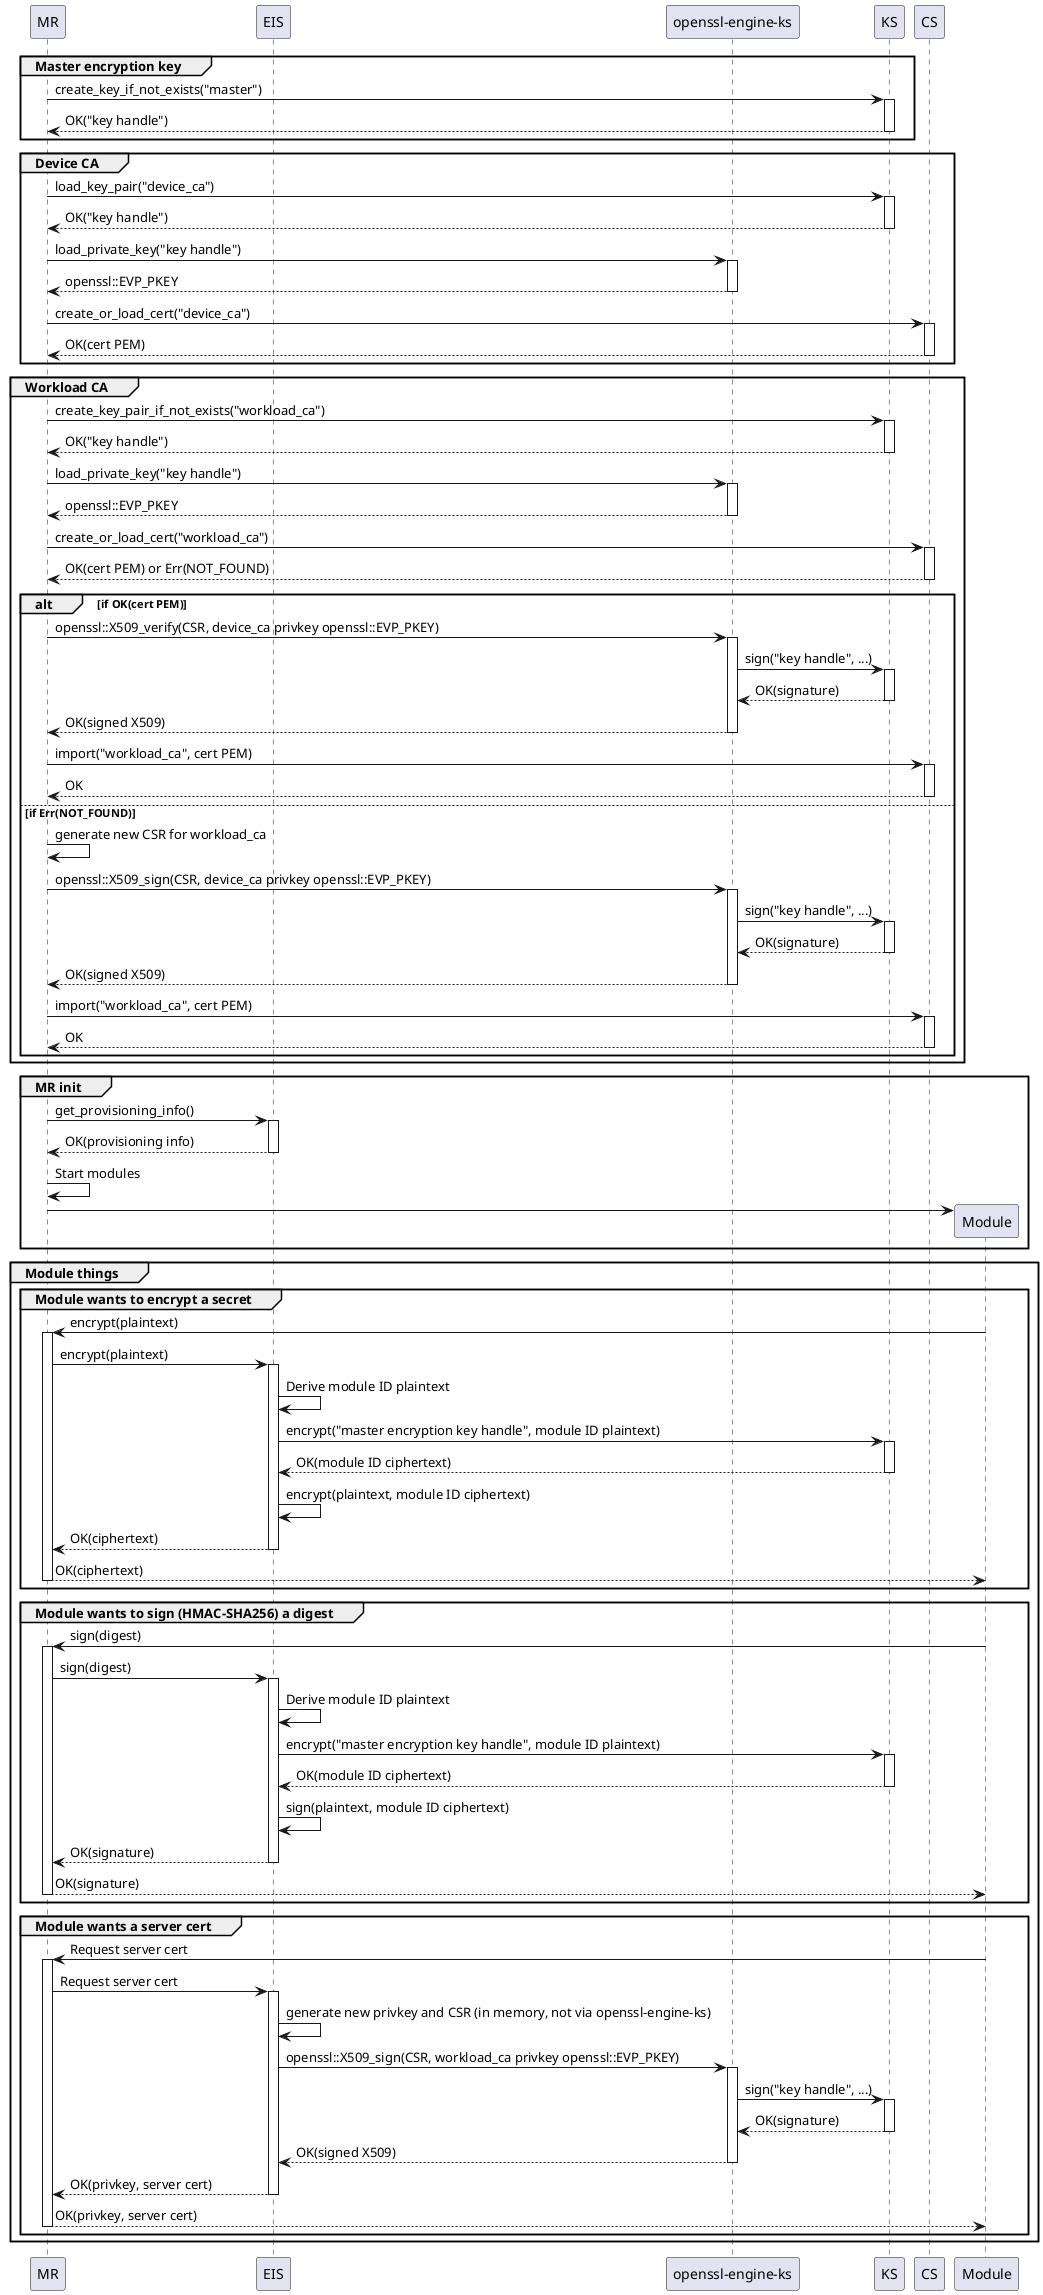 @startuml


participant MR
participant EIS
participant "openssl-engine-ks"
participant KS
participant CS
participant Module


group Master encryption key
	MR -> KS ++: create_key_if_not_exists("master")
	return OK("key handle")
end

group Device CA
	MR -> KS ++: load_key_pair("device_ca")
	return OK("key handle")
	MR -> "openssl-engine-ks" ++: load_private_key("key handle")
	return openssl::EVP_PKEY
	MR -> CS ++: create_or_load_cert("device_ca")
	return OK(cert PEM)
end


group Workload CA
	MR -> KS ++: create_key_pair_if_not_exists("workload_ca")
	return OK("key handle")
	MR -> "openssl-engine-ks" ++: load_private_key("key handle")
	return openssl::EVP_PKEY
	MR -> CS ++: create_or_load_cert("workload_ca")
	return OK(cert PEM) or Err(NOT_FOUND)

	alt if OK(cert PEM)
		MR -> "openssl-engine-ks" ++: openssl::X509_verify(CSR, device_ca privkey openssl::EVP_PKEY)
		"openssl-engine-ks" -> KS ++: sign("key handle", ...)
		return OK(signature)
		return OK(signed X509)
		MR -> CS ++: import("workload_ca", cert PEM)
		return OK

	else if Err(NOT_FOUND)
		MR -> MR: generate new CSR for workload_ca
		MR -> "openssl-engine-ks" ++: openssl::X509_sign(CSR, device_ca privkey openssl::EVP_PKEY)
		"openssl-engine-ks" -> KS ++: sign("key handle", ...)
		return OK(signature)
		return OK(signed X509)
		MR -> CS ++: import("workload_ca", cert PEM)
		return OK
	end
end


group MR init
	MR -> EIS ++: get_provisioning_info()
	return OK(provisioning info)

	MR -> MR: Start modules
	MR -> Module **
end


group Module things
	group Module wants to encrypt a secret
		Module -> MR ++: encrypt(plaintext)
		MR -> EIS ++: encrypt(plaintext)
		EIS -> EIS: Derive module ID plaintext
		EIS -> KS ++: encrypt("master encryption key handle", module ID plaintext)
		return OK(module ID ciphertext)
		EIS -> EIS: encrypt(plaintext, module ID ciphertext)
		return OK(ciphertext)
		return OK(ciphertext)
	end

	group Module wants to sign (HMAC-SHA256) a digest
		Module -> MR ++: sign(digest)
		MR -> EIS ++: sign(digest)
		EIS -> EIS: Derive module ID plaintext
		EIS -> KS ++: encrypt("master encryption key handle", module ID plaintext)
		return OK(module ID ciphertext)
		EIS -> EIS: sign(plaintext, module ID ciphertext)
		return OK(signature)
		return OK(signature)
	end

	group Module wants a server cert
		Module -> MR ++: Request server cert
		MR -> EIS ++: Request server cert
		EIS -> EIS: generate new privkey and CSR (in memory, not via openssl-engine-ks)
		EIS -> "openssl-engine-ks" ++: openssl::X509_sign(CSR, workload_ca privkey openssl::EVP_PKEY)
		"openssl-engine-ks" -> KS ++: sign("key handle", ...)
		return OK(signature)
		return OK(signed X509)
		return OK(privkey, server cert)
		return OK(privkey, server cert)
	end
end


@enduml
